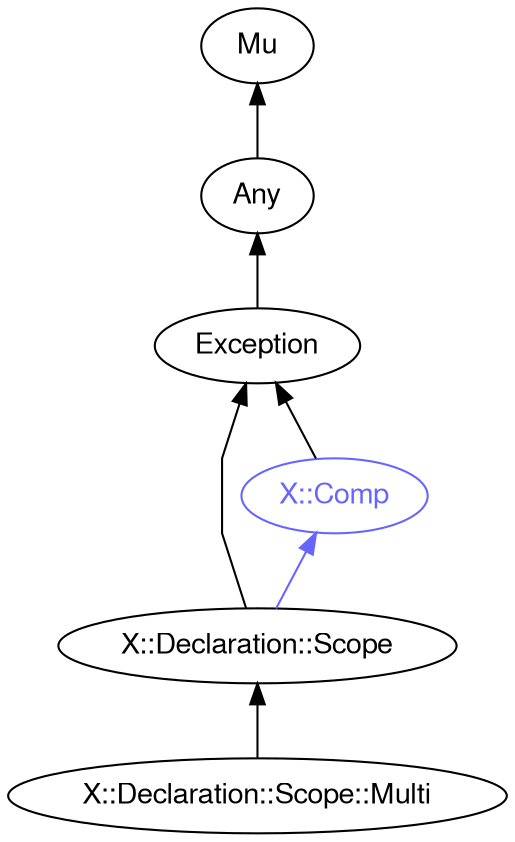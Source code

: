 digraph "raku-type-graph" {
    rankdir=BT;
    splines=polyline;
    overlap=false;

    graph [truecolor=true bgcolor="#FFFFFF"];
    // Types
    "X::Declaration::Scope" [color="#000000", fontcolor="#000000", href="/type/X::Declaration::Scope", fontname="FreeSans"];
    "Mu" [color="#000000", fontcolor="#000000", href="/type/Mu", fontname="FreeSans"];
    "Any" [color="#000000", fontcolor="#000000", href="/type/Any", fontname="FreeSans"];
    "Exception" [color="#000000", fontcolor="#000000", href="/type/Exception", fontname="FreeSans"];
    "X::Comp" [color="#6666FF", fontcolor="#6666FF", href="/type/X::Comp", fontname="FreeSans"];
    "X::Declaration::Scope::Multi" [color="#000000", fontcolor="#000000", href="/type/X::Declaration::Scope::Multi", fontname="FreeSans"];

    // Superclasses
    "X::Declaration::Scope" -> "Exception" [color="#000000"];
    "Any" -> "Mu" [color="#000000"];
    "Exception" -> "Any" [color="#000000"];
    "X::Comp" -> "Exception" [color="#000000"];
    "X::Declaration::Scope::Multi" -> "X::Declaration::Scope" [color="#000000"];

    // Roles
    "X::Declaration::Scope" -> "X::Comp" [color="#6666FF"];
}
